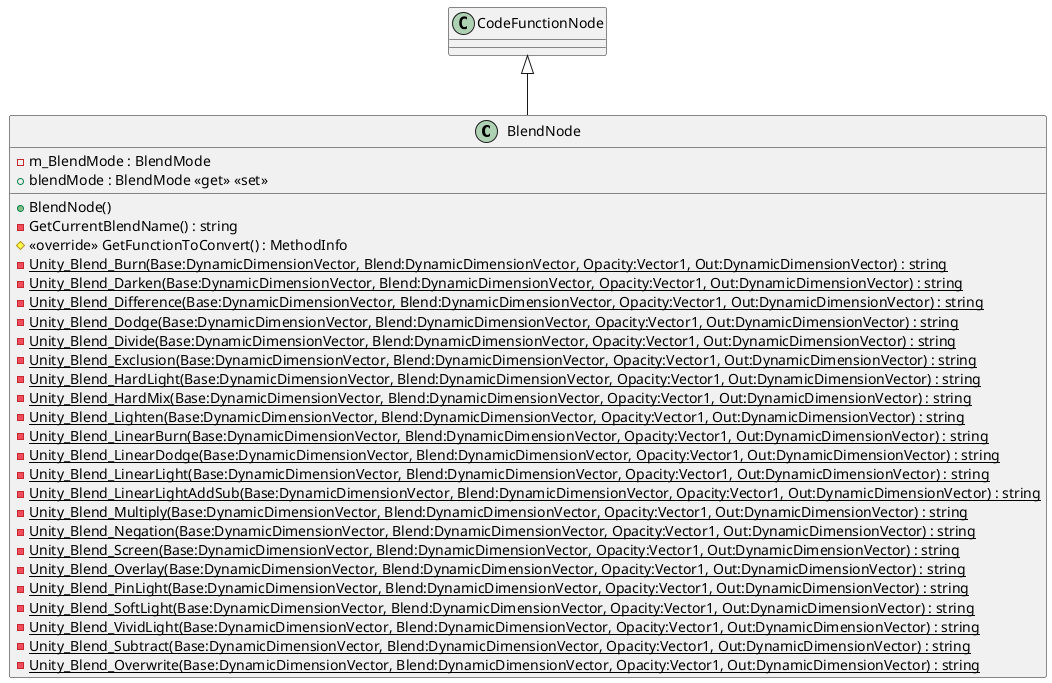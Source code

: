 @startuml
class BlendNode {
    + BlendNode()
    - GetCurrentBlendName() : string
    - m_BlendMode : BlendMode
    + blendMode : BlendMode <<get>> <<set>>
    # <<override>> GetFunctionToConvert() : MethodInfo
    {static} - Unity_Blend_Burn(Base:DynamicDimensionVector, Blend:DynamicDimensionVector, Opacity:Vector1, Out:DynamicDimensionVector) : string
    {static} - Unity_Blend_Darken(Base:DynamicDimensionVector, Blend:DynamicDimensionVector, Opacity:Vector1, Out:DynamicDimensionVector) : string
    {static} - Unity_Blend_Difference(Base:DynamicDimensionVector, Blend:DynamicDimensionVector, Opacity:Vector1, Out:DynamicDimensionVector) : string
    {static} - Unity_Blend_Dodge(Base:DynamicDimensionVector, Blend:DynamicDimensionVector, Opacity:Vector1, Out:DynamicDimensionVector) : string
    {static} - Unity_Blend_Divide(Base:DynamicDimensionVector, Blend:DynamicDimensionVector, Opacity:Vector1, Out:DynamicDimensionVector) : string
    {static} - Unity_Blend_Exclusion(Base:DynamicDimensionVector, Blend:DynamicDimensionVector, Opacity:Vector1, Out:DynamicDimensionVector) : string
    {static} - Unity_Blend_HardLight(Base:DynamicDimensionVector, Blend:DynamicDimensionVector, Opacity:Vector1, Out:DynamicDimensionVector) : string
    {static} - Unity_Blend_HardMix(Base:DynamicDimensionVector, Blend:DynamicDimensionVector, Opacity:Vector1, Out:DynamicDimensionVector) : string
    {static} - Unity_Blend_Lighten(Base:DynamicDimensionVector, Blend:DynamicDimensionVector, Opacity:Vector1, Out:DynamicDimensionVector) : string
    {static} - Unity_Blend_LinearBurn(Base:DynamicDimensionVector, Blend:DynamicDimensionVector, Opacity:Vector1, Out:DynamicDimensionVector) : string
    {static} - Unity_Blend_LinearDodge(Base:DynamicDimensionVector, Blend:DynamicDimensionVector, Opacity:Vector1, Out:DynamicDimensionVector) : string
    {static} - Unity_Blend_LinearLight(Base:DynamicDimensionVector, Blend:DynamicDimensionVector, Opacity:Vector1, Out:DynamicDimensionVector) : string
    {static} - Unity_Blend_LinearLightAddSub(Base:DynamicDimensionVector, Blend:DynamicDimensionVector, Opacity:Vector1, Out:DynamicDimensionVector) : string
    {static} - Unity_Blend_Multiply(Base:DynamicDimensionVector, Blend:DynamicDimensionVector, Opacity:Vector1, Out:DynamicDimensionVector) : string
    {static} - Unity_Blend_Negation(Base:DynamicDimensionVector, Blend:DynamicDimensionVector, Opacity:Vector1, Out:DynamicDimensionVector) : string
    {static} - Unity_Blend_Screen(Base:DynamicDimensionVector, Blend:DynamicDimensionVector, Opacity:Vector1, Out:DynamicDimensionVector) : string
    {static} - Unity_Blend_Overlay(Base:DynamicDimensionVector, Blend:DynamicDimensionVector, Opacity:Vector1, Out:DynamicDimensionVector) : string
    {static} - Unity_Blend_PinLight(Base:DynamicDimensionVector, Blend:DynamicDimensionVector, Opacity:Vector1, Out:DynamicDimensionVector) : string
    {static} - Unity_Blend_SoftLight(Base:DynamicDimensionVector, Blend:DynamicDimensionVector, Opacity:Vector1, Out:DynamicDimensionVector) : string
    {static} - Unity_Blend_VividLight(Base:DynamicDimensionVector, Blend:DynamicDimensionVector, Opacity:Vector1, Out:DynamicDimensionVector) : string
    {static} - Unity_Blend_Subtract(Base:DynamicDimensionVector, Blend:DynamicDimensionVector, Opacity:Vector1, Out:DynamicDimensionVector) : string
    {static} - Unity_Blend_Overwrite(Base:DynamicDimensionVector, Blend:DynamicDimensionVector, Opacity:Vector1, Out:DynamicDimensionVector) : string
}
CodeFunctionNode <|-- BlendNode
@enduml
